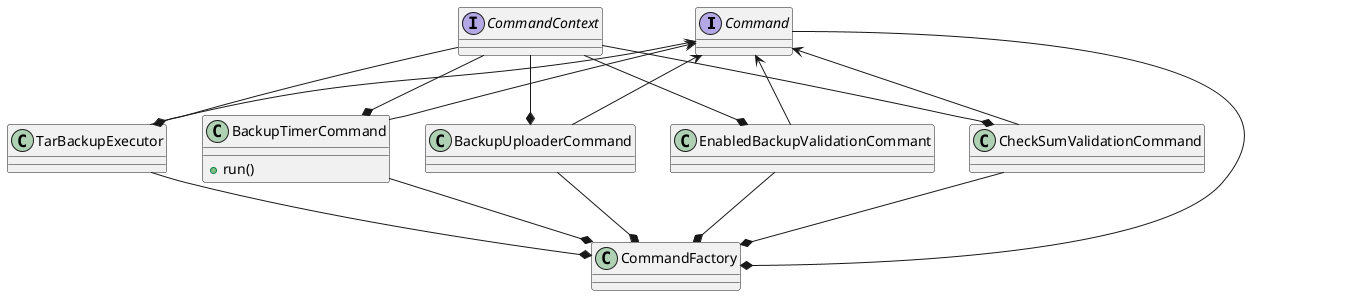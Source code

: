 @startuml

!startsub Chain

interface Command
interface CommandContext

class TarBackupExecutor


class CommandFactory
class CheckSumValidationCommand
class EnabledBackupValidationCommant
class BackupUploaderCommand
class BackupTimerCommand {
  +run()
}

TarBackupExecutor *-up- CommandContext
CheckSumValidationCommand *-up- CommandContext
EnabledBackupValidationCommant *-up- CommandContext
BackupTimerCommand *-up- CommandContext
BackupUploaderCommand *-up- CommandContext

TarBackupExecutor -up-> Command
CheckSumValidationCommand -up-> Command
EnabledBackupValidationCommant -up-> Command
BackupTimerCommand -up-> Command
BackupUploaderCommand -up-> Command

CommandFactory *-up- TarBackupExecutor
CommandFactory *-up- Command
CommandFactory *-up- CheckSumValidationCommand
CommandFactory *-up- EnabledBackupValidationCommant
CommandFactory *-up- BackupUploaderCommand
CommandFactory *-up- BackupTimerCommand


!endsub
@enduml
